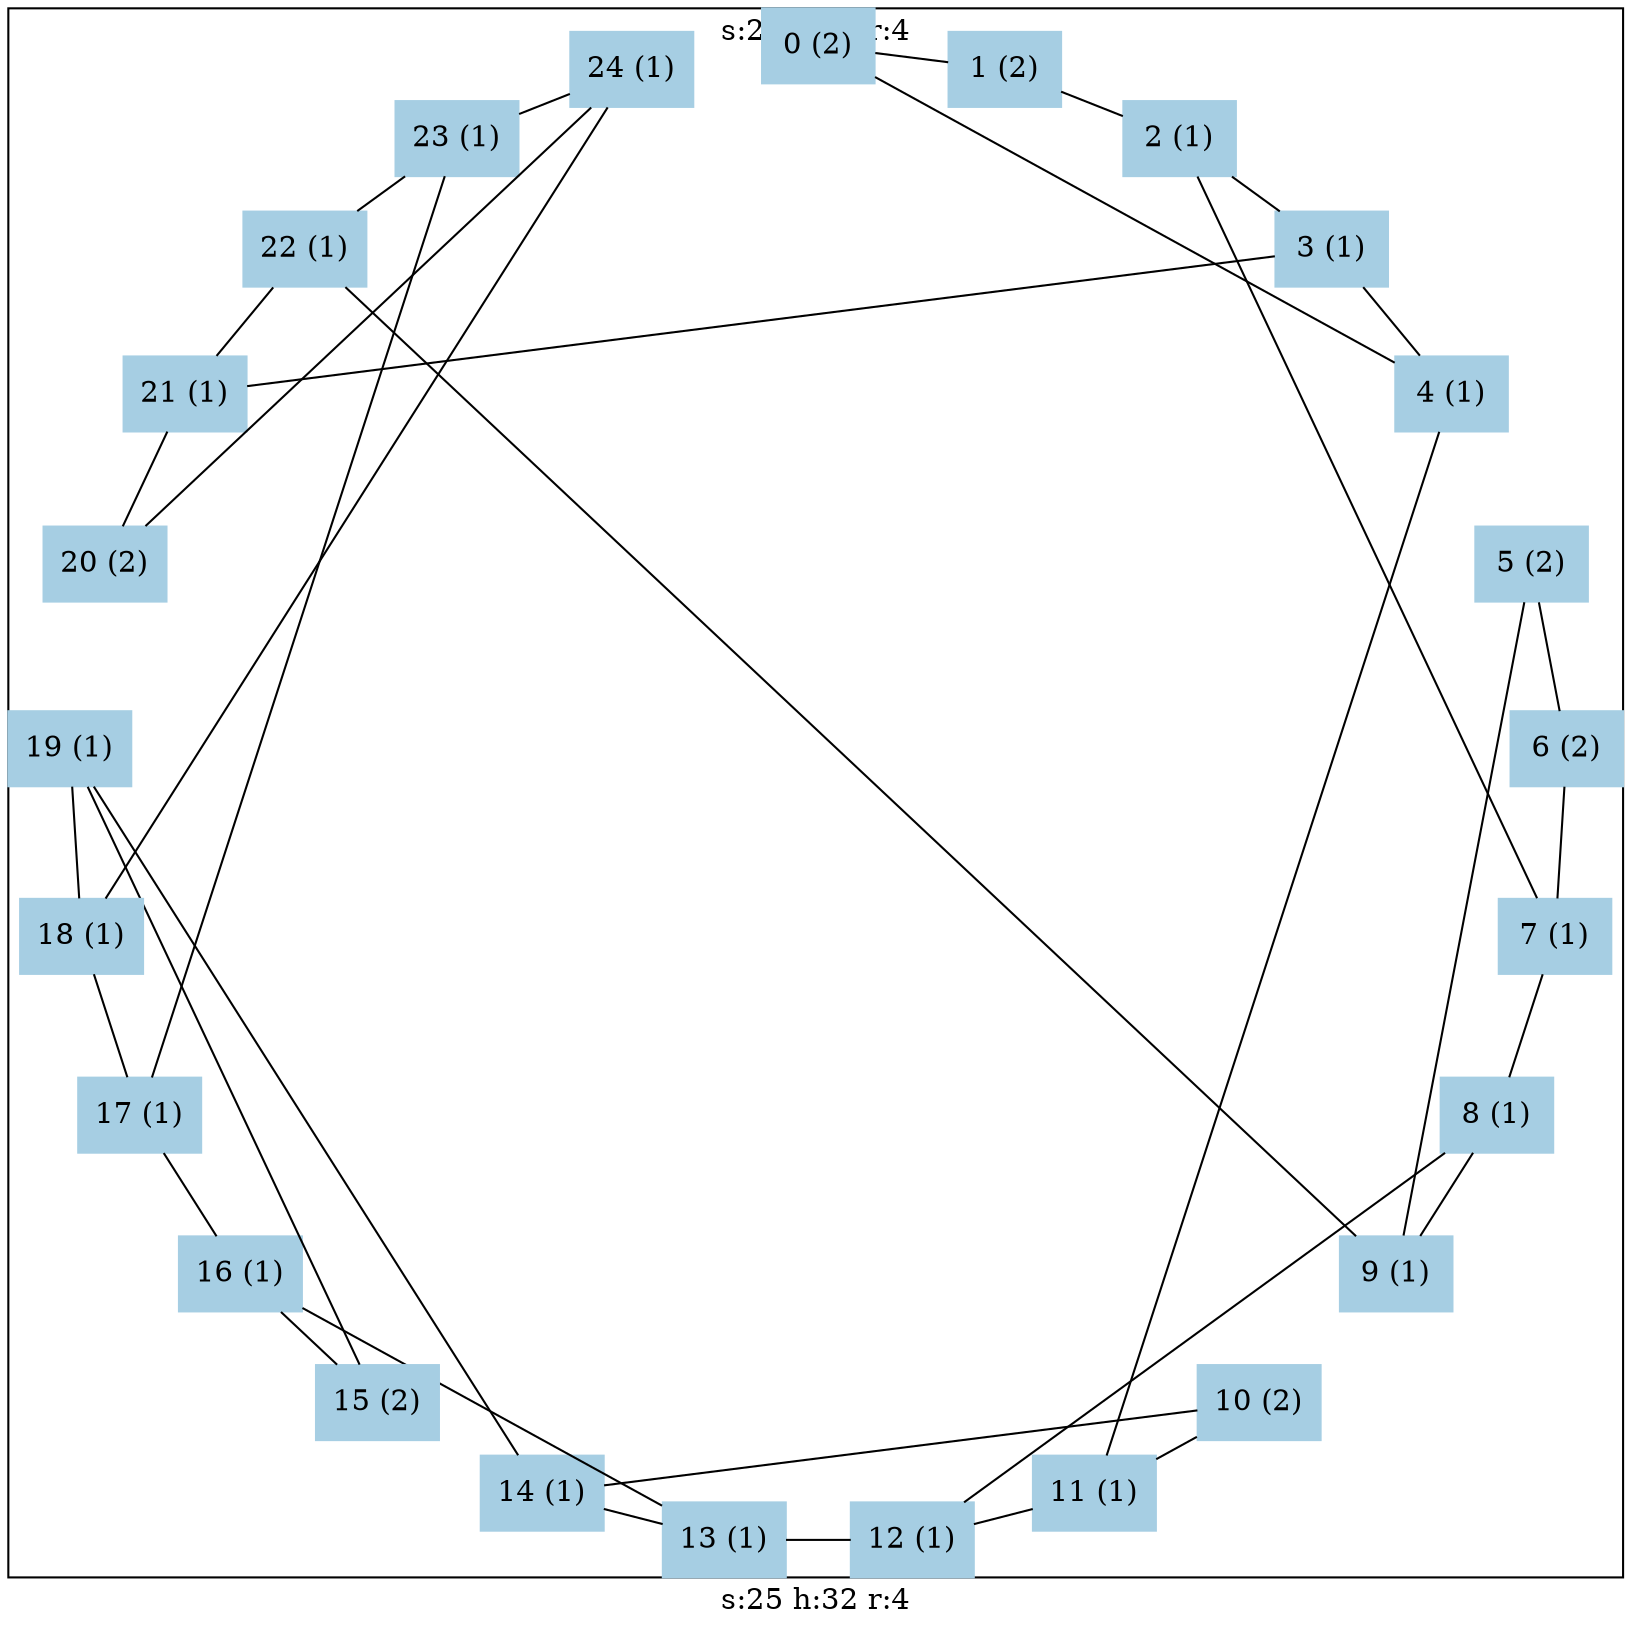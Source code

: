 graph test2 {
	graph [
		charset="utf-8",
		layout=neato,
		label="s:25 h:32 r:4"	];
	node [
		shape=box;
		style="solid, filled"
		colorscheme = paired12	];

	subgraph cluster_sub0 {
	node[ color=1 ]
	0[
		pos="5.00000, 10.00000!", 
		label="0 (2)"
	]
	1[
		pos="6.24345, 9.84292!", 
		label="1 (2)"
	]
	2[
		pos="7.40877, 9.38153!", 
		label="2 (1)"
	]
	3[
		pos="8.42274, 8.64484!", 
		label="3 (1)"
	]
	4[
		pos="9.22164, 7.67913!", 
		label="4 (1)"
	]
	5[
		pos="9.75528, 6.54508!", 
		label="5 (2)"
	]
	6[
		pos="9.99013, 5.31395!", 
		label="6 (2)"
	]
	7[
		pos="9.91144, 4.06309!", 
		label="7 (1)"
	]
	8[
		pos="9.52414, 2.87110!", 
		label="8 (1)"
	]
	9[
		pos="8.85257, 1.81288!", 
		label="9 (1)"
	]
	10[
		pos="7.93893, 0.95492!", 
		label="10 (2)"
	]
	11[
		pos="6.84062, 0.35112!", 
		label="11 (1)"
	]
	12[
		pos="5.62667, 0.03943!", 
		label="12 (1)"
	]
	13[
		pos="4.37333, 0.03943!", 
		label="13 (1)"
	]
	14[
		pos="3.15938, 0.35112!", 
		label="14 (1)"
	]
	15[
		pos="2.06107, 0.95492!", 
		label="15 (2)"
	]
	16[
		pos="1.14743, 1.81288!", 
		label="16 (1)"
	]
	17[
		pos="0.47586, 2.87110!", 
		label="17 (1)"
	]
	18[
		pos="0.08856, 4.06309!", 
		label="18 (1)"
	]
	19[
		pos="0.00987, 5.31395!", 
		label="19 (1)"
	]
	20[
		pos="0.24472, 6.54508!", 
		label="20 (2)"
	]
	21[
		pos="0.77836, 7.67913!", 
		label="21 (1)"
	]
	22[
		pos="1.57726, 8.64484!", 
		label="22 (1)"
	]
	23[
		pos="2.59123, 9.38153!", 
		label="23 (1)"
	]
	24[
		pos="3.75655, 9.84292!", 
		label="24 (1)"
	]
	}

	0--4
	0--1
	1--2
	2--3
	2--7
	3--4
	3--21
	4--11
	5--9
	5--6
	6--7
	7--8
	8--9
	8--12
	9--22
	10--14
	10--11
	11--12
	12--13
	13--14
	13--16
	14--19
	15--19
	15--16
	16--17
	17--18
	17--23
	18--19
	18--24
	20--24
	20--21
	21--22
	22--23
	23--24
}